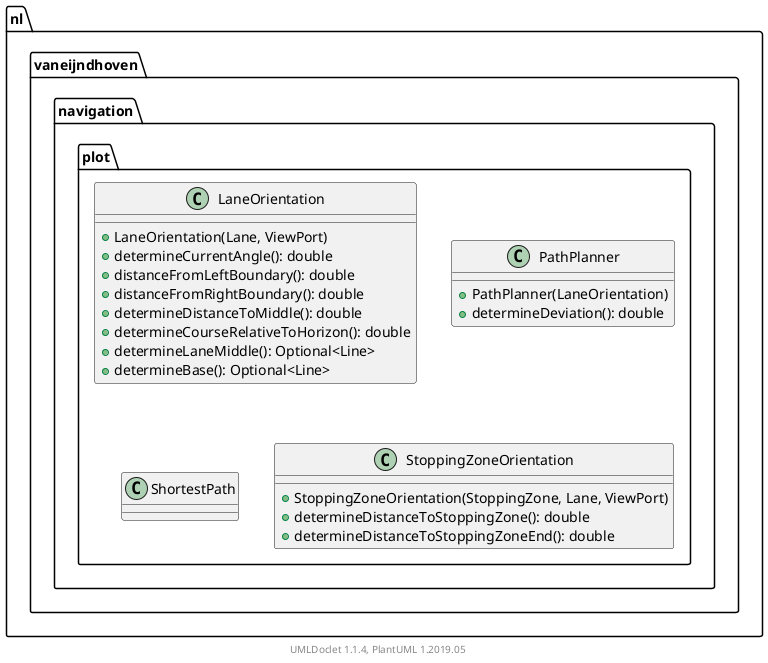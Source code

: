 @startuml

    namespace nl.vaneijndhoven.navigation.plot {

        class LaneOrientation [[LaneOrientation.html]] {
            +LaneOrientation(Lane, ViewPort)
            +determineCurrentAngle(): double
            +distanceFromLeftBoundary(): double
            +distanceFromRightBoundary(): double
            +determineDistanceToMiddle(): double
            +determineCourseRelativeToHorizon(): double
            +determineLaneMiddle(): Optional<Line>
            +determineBase(): Optional<Line>
        }

        class PathPlanner [[PathPlanner.html]] {
            +PathPlanner(LaneOrientation)
            +determineDeviation(): double
        }

        class ShortestPath [[ShortestPath.html]] {
        }

        class StoppingZoneOrientation [[StoppingZoneOrientation.html]] {
            +StoppingZoneOrientation(StoppingZone, Lane, ViewPort)
            +determineDistanceToStoppingZone(): double
            +determineDistanceToStoppingZoneEnd(): double
        }

    }


    center footer UMLDoclet 1.1.4, PlantUML 1.2019.05
@enduml

